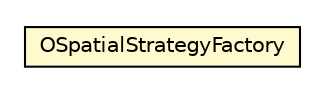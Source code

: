 #!/usr/local/bin/dot
#
# Class diagram 
# Generated by UMLGraph version R5_6-24-gf6e263 (http://www.umlgraph.org/)
#

digraph G {
	edge [fontname="Helvetica",fontsize=10,labelfontname="Helvetica",labelfontsize=10];
	node [fontname="Helvetica",fontsize=10,shape=plaintext];
	nodesep=0.25;
	ranksep=0.5;
	// com.orientechnologies.spatial.factory.OSpatialStrategyFactory
	c6878878 [label=<<table title="com.orientechnologies.spatial.factory.OSpatialStrategyFactory" border="0" cellborder="1" cellspacing="0" cellpadding="2" port="p" bgcolor="lemonChiffon" href="./OSpatialStrategyFactory.html">
		<tr><td><table border="0" cellspacing="0" cellpadding="1">
<tr><td align="center" balign="center"> OSpatialStrategyFactory </td></tr>
		</table></td></tr>
		</table>>, URL="./OSpatialStrategyFactory.html", fontname="Helvetica", fontcolor="black", fontsize=10.0];
}

